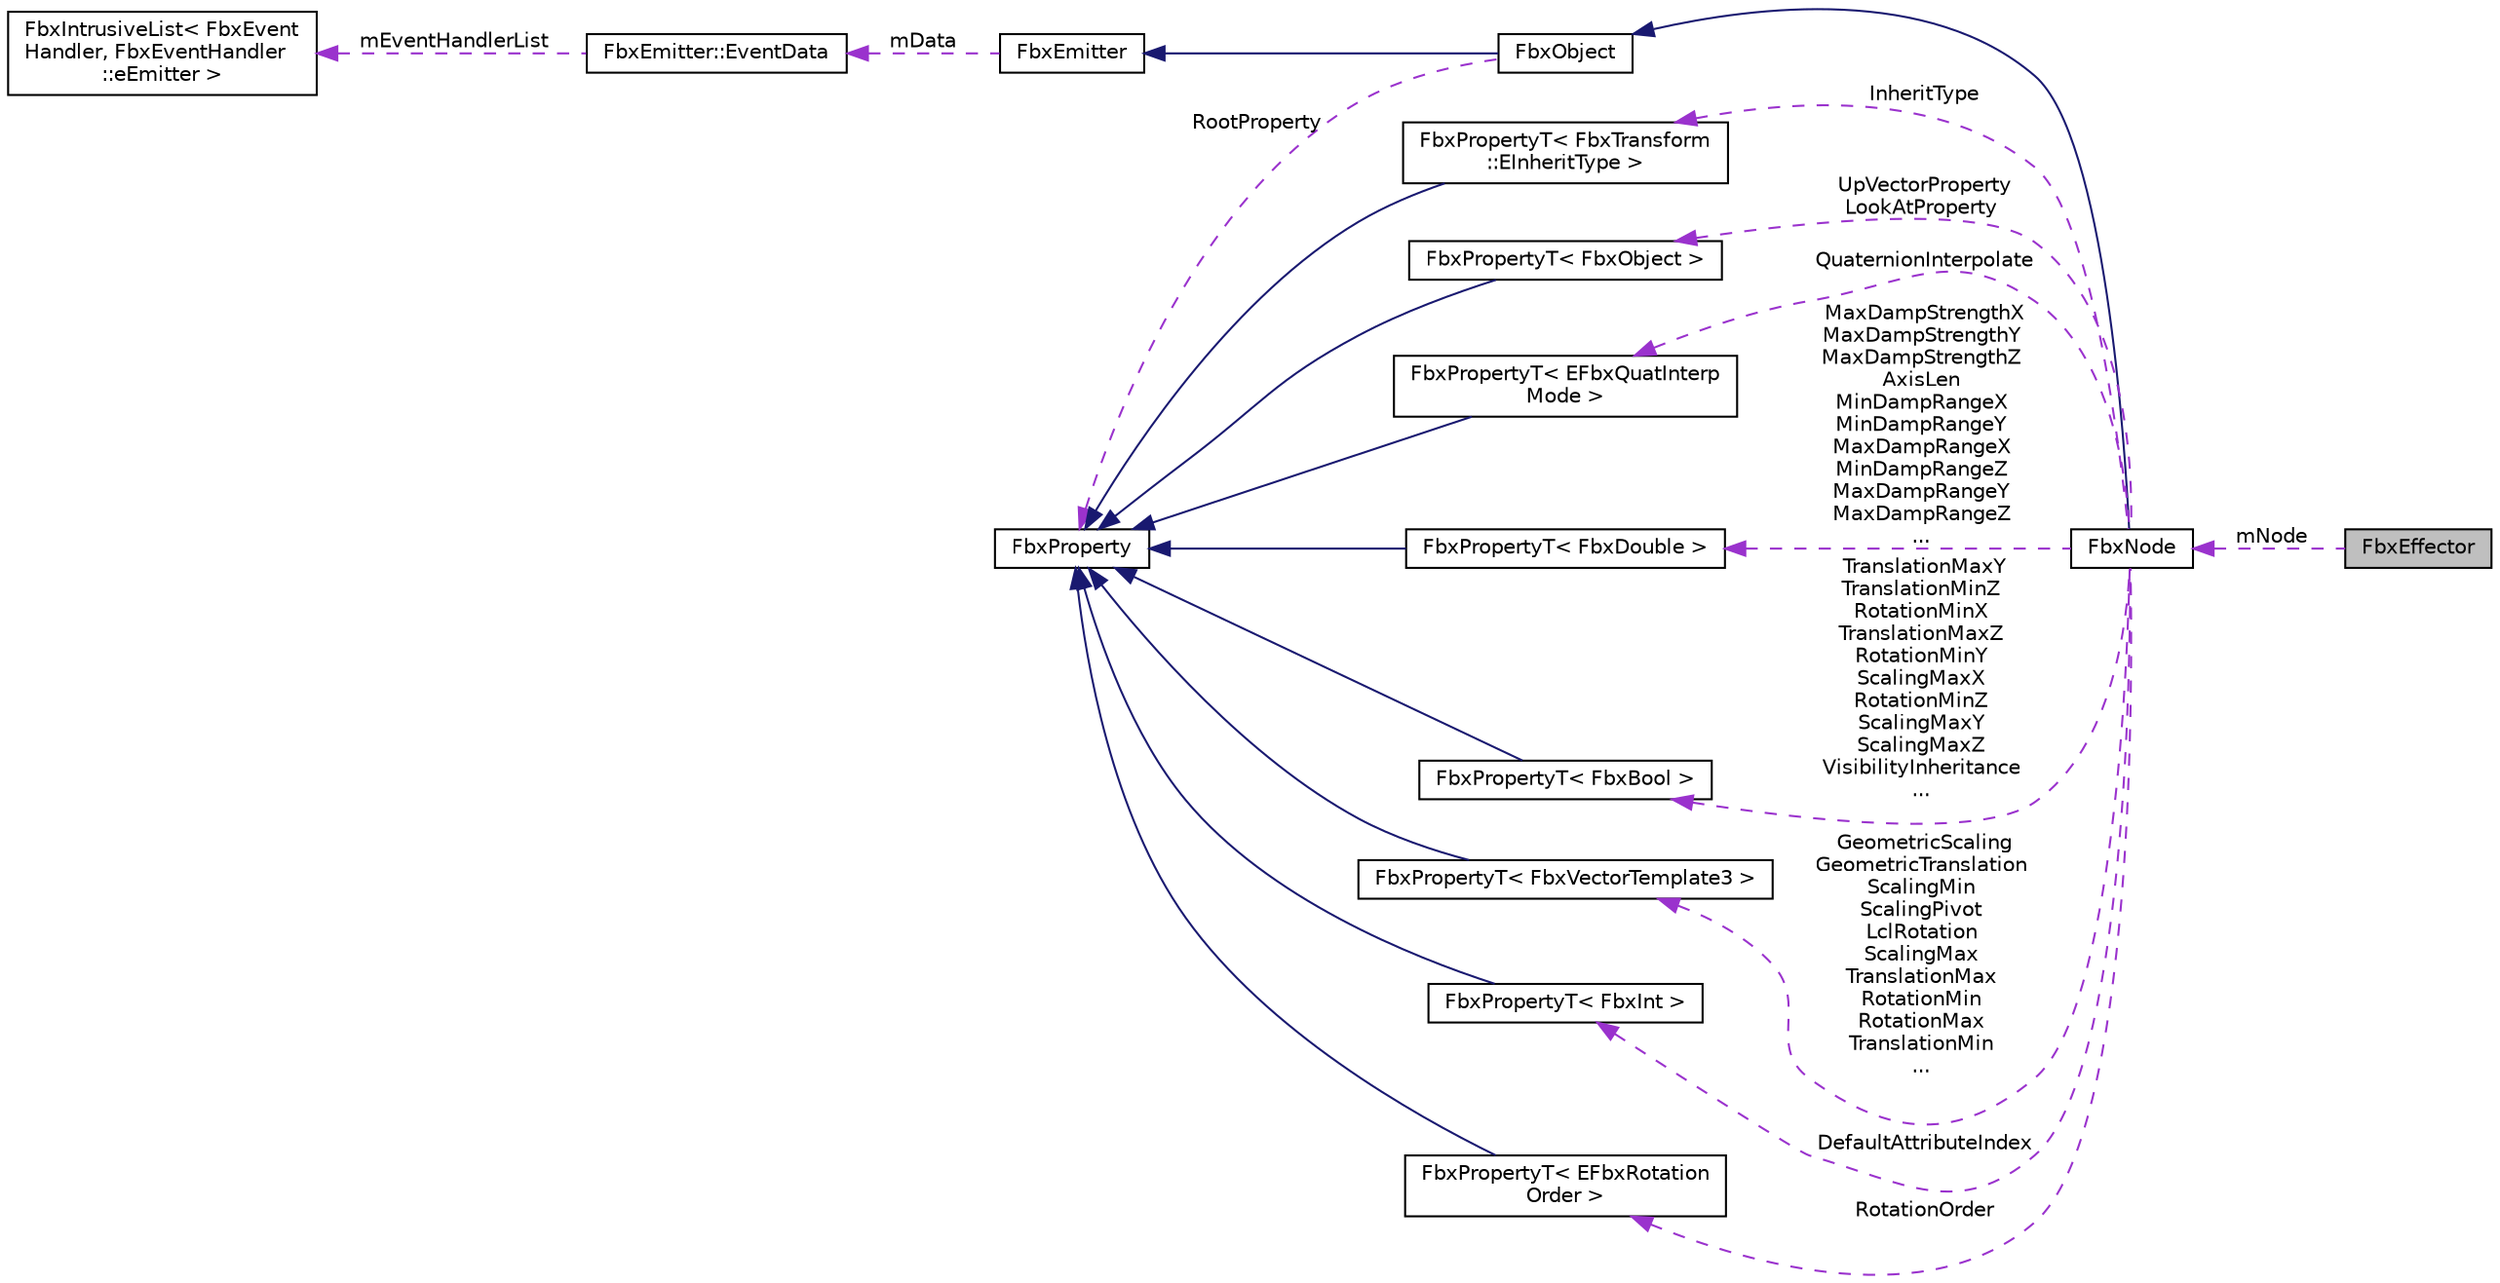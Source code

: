 digraph "FbxEffector"
{
  edge [fontname="Helvetica",fontsize="10",labelfontname="Helvetica",labelfontsize="10"];
  node [fontname="Helvetica",fontsize="10",shape=record];
  rankdir="LR";
  Node1 [label="FbxEffector",height=0.2,width=0.4,color="black", fillcolor="grey75", style="filled", fontcolor="black"];
  Node2 -> Node1 [dir="back",color="darkorchid3",fontsize="10",style="dashed",label=" mNode" ,fontname="Helvetica"];
  Node2 [label="FbxNode",height=0.2,width=0.4,color="black", fillcolor="white", style="filled",URL="$class_fbx_node.html"];
  Node3 -> Node2 [dir="back",color="midnightblue",fontsize="10",style="solid",fontname="Helvetica"];
  Node3 [label="FbxObject",height=0.2,width=0.4,color="black", fillcolor="white", style="filled",URL="$class_fbx_object.html"];
  Node4 -> Node3 [dir="back",color="midnightblue",fontsize="10",style="solid",fontname="Helvetica"];
  Node4 [label="FbxEmitter",height=0.2,width=0.4,color="black", fillcolor="white", style="filled",URL="$class_fbx_emitter.html"];
  Node5 -> Node4 [dir="back",color="darkorchid3",fontsize="10",style="dashed",label=" mData" ,fontname="Helvetica"];
  Node5 [label="FbxEmitter::EventData",height=0.2,width=0.4,color="black", fillcolor="white", style="filled",URL="$struct_fbx_emitter_1_1_event_data.html"];
  Node6 -> Node5 [dir="back",color="darkorchid3",fontsize="10",style="dashed",label=" mEventHandlerList" ,fontname="Helvetica"];
  Node6 [label="FbxIntrusiveList\< FbxEvent\lHandler, FbxEventHandler\l::eEmitter \>",height=0.2,width=0.4,color="black", fillcolor="white", style="filled",URL="$class_fbx_intrusive_list.html"];
  Node7 -> Node3 [dir="back",color="darkorchid3",fontsize="10",style="dashed",label=" RootProperty" ,fontname="Helvetica"];
  Node7 [label="FbxProperty",height=0.2,width=0.4,color="black", fillcolor="white", style="filled",URL="$class_fbx_property.html",tooltip="Class to hold user properties. "];
  Node8 -> Node2 [dir="back",color="darkorchid3",fontsize="10",style="dashed",label=" InheritType" ,fontname="Helvetica"];
  Node8 [label="FbxPropertyT\< FbxTransform\l::EInheritType \>",height=0.2,width=0.4,color="black", fillcolor="white", style="filled",URL="$class_fbx_property_t.html"];
  Node7 -> Node8 [dir="back",color="midnightblue",fontsize="10",style="solid",fontname="Helvetica"];
  Node9 -> Node2 [dir="back",color="darkorchid3",fontsize="10",style="dashed",label=" UpVectorProperty\nLookAtProperty" ,fontname="Helvetica"];
  Node9 [label="FbxPropertyT\< FbxObject \>",height=0.2,width=0.4,color="black", fillcolor="white", style="filled",URL="$class_fbx_property_t.html"];
  Node7 -> Node9 [dir="back",color="midnightblue",fontsize="10",style="solid",fontname="Helvetica"];
  Node10 -> Node2 [dir="back",color="darkorchid3",fontsize="10",style="dashed",label=" QuaternionInterpolate" ,fontname="Helvetica"];
  Node10 [label="FbxPropertyT\< EFbxQuatInterp\lMode \>",height=0.2,width=0.4,color="black", fillcolor="white", style="filled",URL="$class_fbx_property_t.html"];
  Node7 -> Node10 [dir="back",color="midnightblue",fontsize="10",style="solid",fontname="Helvetica"];
  Node11 -> Node2 [dir="back",color="darkorchid3",fontsize="10",style="dashed",label=" MaxDampStrengthX\nMaxDampStrengthY\nMaxDampStrengthZ\nAxisLen\nMinDampRangeX\nMinDampRangeY\nMaxDampRangeX\nMinDampRangeZ\nMaxDampRangeY\nMaxDampRangeZ\n..." ,fontname="Helvetica"];
  Node11 [label="FbxPropertyT\< FbxDouble \>",height=0.2,width=0.4,color="black", fillcolor="white", style="filled",URL="$class_fbx_property_t.html"];
  Node7 -> Node11 [dir="back",color="midnightblue",fontsize="10",style="solid",fontname="Helvetica"];
  Node12 -> Node2 [dir="back",color="darkorchid3",fontsize="10",style="dashed",label=" TranslationMaxY\nTranslationMinZ\nRotationMinX\nTranslationMaxZ\nRotationMinY\nScalingMaxX\nRotationMinZ\nScalingMaxY\nScalingMaxZ\nVisibilityInheritance\n..." ,fontname="Helvetica"];
  Node12 [label="FbxPropertyT\< FbxBool \>",height=0.2,width=0.4,color="black", fillcolor="white", style="filled",URL="$class_fbx_property_t.html"];
  Node7 -> Node12 [dir="back",color="midnightblue",fontsize="10",style="solid",fontname="Helvetica"];
  Node13 -> Node2 [dir="back",color="darkorchid3",fontsize="10",style="dashed",label=" GeometricScaling\nGeometricTranslation\nScalingMin\nScalingPivot\nLclRotation\nScalingMax\nTranslationMax\nRotationMin\nRotationMax\nTranslationMin\n..." ,fontname="Helvetica"];
  Node13 [label="FbxPropertyT\< FbxVectorTemplate3 \>",height=0.2,width=0.4,color="black", fillcolor="white", style="filled",URL="$class_fbx_property_t.html"];
  Node7 -> Node13 [dir="back",color="midnightblue",fontsize="10",style="solid",fontname="Helvetica"];
  Node14 -> Node2 [dir="back",color="darkorchid3",fontsize="10",style="dashed",label=" DefaultAttributeIndex" ,fontname="Helvetica"];
  Node14 [label="FbxPropertyT\< FbxInt \>",height=0.2,width=0.4,color="black", fillcolor="white", style="filled",URL="$class_fbx_property_t.html"];
  Node7 -> Node14 [dir="back",color="midnightblue",fontsize="10",style="solid",fontname="Helvetica"];
  Node15 -> Node2 [dir="back",color="darkorchid3",fontsize="10",style="dashed",label=" RotationOrder" ,fontname="Helvetica"];
  Node15 [label="FbxPropertyT\< EFbxRotation\lOrder \>",height=0.2,width=0.4,color="black", fillcolor="white", style="filled",URL="$class_fbx_property_t.html"];
  Node7 -> Node15 [dir="back",color="midnightblue",fontsize="10",style="solid",fontname="Helvetica"];
}

